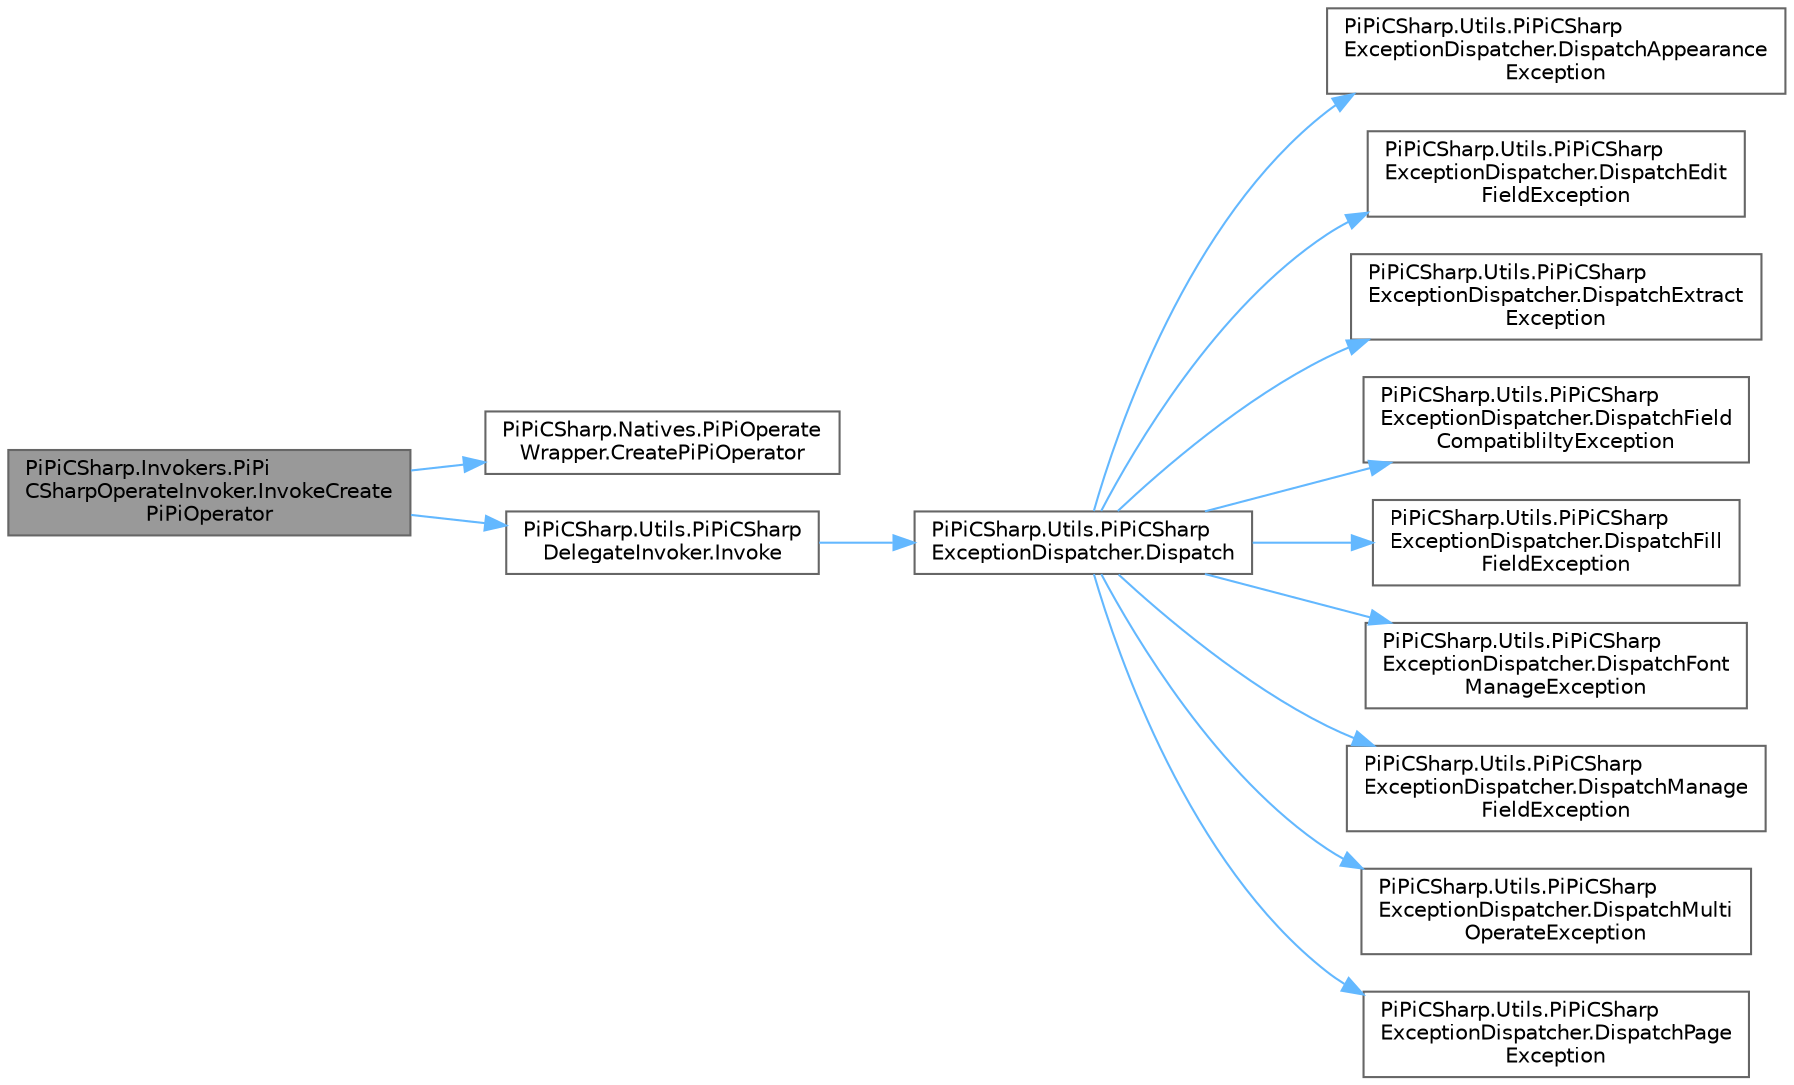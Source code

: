 digraph "PiPiCSharp.Invokers.PiPiCSharpOperateInvoker.InvokeCreatePiPiOperator"
{
 // LATEX_PDF_SIZE
  bgcolor="transparent";
  edge [fontname=Helvetica,fontsize=10,labelfontname=Helvetica,labelfontsize=10];
  node [fontname=Helvetica,fontsize=10,shape=box,height=0.2,width=0.4];
  rankdir="LR";
  Node1 [id="Node000001",label="PiPiCSharp.Invokers.PiPi\lCSharpOperateInvoker.InvokeCreate\lPiPiOperator",height=0.2,width=0.4,color="gray40", fillcolor="grey60", style="filled", fontcolor="black",tooltip="Invoke PiPiOperateWrapper CreatePiPiOperator."];
  Node1 -> Node2 [id="edge1_Node000001_Node000002",color="steelblue1",style="solid",tooltip=" "];
  Node2 [id="Node000002",label="PiPiCSharp.Natives.PiPiOperate\lWrapper.CreatePiPiOperator",height=0.2,width=0.4,color="grey40", fillcolor="white", style="filled",URL="$class_pi_pi_c_sharp_1_1_natives_1_1_pi_pi_operate_wrapper.html#a355290198a48eb1719e6be32e310bdf5",tooltip="Invoke c++ PiPiOperator constructor."];
  Node1 -> Node3 [id="edge2_Node000001_Node000003",color="steelblue1",style="solid",tooltip=" "];
  Node3 [id="Node000003",label="PiPiCSharp.Utils.PiPiCSharp\lDelegateInvoker.Invoke",height=0.2,width=0.4,color="grey40", fillcolor="white", style="filled",URL="$class_pi_pi_c_sharp_1_1_utils_1_1_pi_pi_c_sharp_delegate_invoker.html#ad3921b774f5d75070100abbcf4f76a82",tooltip="Invoke void result delegate."];
  Node3 -> Node4 [id="edge3_Node000003_Node000004",color="steelblue1",style="solid",tooltip=" "];
  Node4 [id="Node000004",label="PiPiCSharp.Utils.PiPiCSharp\lExceptionDispatcher.Dispatch",height=0.2,width=0.4,color="grey40", fillcolor="white", style="filled",URL="$class_pi_pi_c_sharp_1_1_utils_1_1_pi_pi_c_sharp_exception_dispatcher.html#ad5697422873390eb29f024aecfa4c83b",tooltip="Dispatch error."];
  Node4 -> Node5 [id="edge4_Node000004_Node000005",color="steelblue1",style="solid",tooltip=" "];
  Node5 [id="Node000005",label="PiPiCSharp.Utils.PiPiCSharp\lExceptionDispatcher.DispatchAppearance\lException",height=0.2,width=0.4,color="grey40", fillcolor="white", style="filled",URL="$class_pi_pi_c_sharp_1_1_utils_1_1_pi_pi_c_sharp_exception_dispatcher.html#a2c7634b23ced92f6e6c66df9a9dab705",tooltip=" "];
  Node4 -> Node6 [id="edge5_Node000004_Node000006",color="steelblue1",style="solid",tooltip=" "];
  Node6 [id="Node000006",label="PiPiCSharp.Utils.PiPiCSharp\lExceptionDispatcher.DispatchEdit\lFieldException",height=0.2,width=0.4,color="grey40", fillcolor="white", style="filled",URL="$class_pi_pi_c_sharp_1_1_utils_1_1_pi_pi_c_sharp_exception_dispatcher.html#a7c1209bdb7b111101e306a2e0bc89fd4",tooltip=" "];
  Node4 -> Node7 [id="edge6_Node000004_Node000007",color="steelblue1",style="solid",tooltip=" "];
  Node7 [id="Node000007",label="PiPiCSharp.Utils.PiPiCSharp\lExceptionDispatcher.DispatchExtract\lException",height=0.2,width=0.4,color="grey40", fillcolor="white", style="filled",URL="$class_pi_pi_c_sharp_1_1_utils_1_1_pi_pi_c_sharp_exception_dispatcher.html#a0622451672b58d757f9cee402e4e5dba",tooltip=" "];
  Node4 -> Node8 [id="edge7_Node000004_Node000008",color="steelblue1",style="solid",tooltip=" "];
  Node8 [id="Node000008",label="PiPiCSharp.Utils.PiPiCSharp\lExceptionDispatcher.DispatchField\lCompatibliltyException",height=0.2,width=0.4,color="grey40", fillcolor="white", style="filled",URL="$class_pi_pi_c_sharp_1_1_utils_1_1_pi_pi_c_sharp_exception_dispatcher.html#a9b9f459891d74337bf6b9d324d199fa6",tooltip=" "];
  Node4 -> Node9 [id="edge8_Node000004_Node000009",color="steelblue1",style="solid",tooltip=" "];
  Node9 [id="Node000009",label="PiPiCSharp.Utils.PiPiCSharp\lExceptionDispatcher.DispatchFill\lFieldException",height=0.2,width=0.4,color="grey40", fillcolor="white", style="filled",URL="$class_pi_pi_c_sharp_1_1_utils_1_1_pi_pi_c_sharp_exception_dispatcher.html#ae120b053a83a156bd69e8a4375413262",tooltip=" "];
  Node4 -> Node10 [id="edge9_Node000004_Node000010",color="steelblue1",style="solid",tooltip=" "];
  Node10 [id="Node000010",label="PiPiCSharp.Utils.PiPiCSharp\lExceptionDispatcher.DispatchFont\lManageException",height=0.2,width=0.4,color="grey40", fillcolor="white", style="filled",URL="$class_pi_pi_c_sharp_1_1_utils_1_1_pi_pi_c_sharp_exception_dispatcher.html#ae79802a35d1471c68047ad5ff71fc48a",tooltip=" "];
  Node4 -> Node11 [id="edge10_Node000004_Node000011",color="steelblue1",style="solid",tooltip=" "];
  Node11 [id="Node000011",label="PiPiCSharp.Utils.PiPiCSharp\lExceptionDispatcher.DispatchManage\lFieldException",height=0.2,width=0.4,color="grey40", fillcolor="white", style="filled",URL="$class_pi_pi_c_sharp_1_1_utils_1_1_pi_pi_c_sharp_exception_dispatcher.html#a0cba829ec06501d335313fa318af6f0e",tooltip=" "];
  Node4 -> Node12 [id="edge11_Node000004_Node000012",color="steelblue1",style="solid",tooltip=" "];
  Node12 [id="Node000012",label="PiPiCSharp.Utils.PiPiCSharp\lExceptionDispatcher.DispatchMulti\lOperateException",height=0.2,width=0.4,color="grey40", fillcolor="white", style="filled",URL="$class_pi_pi_c_sharp_1_1_utils_1_1_pi_pi_c_sharp_exception_dispatcher.html#afd43c23502aa10e2c39db8b9c09cae07",tooltip=" "];
  Node4 -> Node13 [id="edge12_Node000004_Node000013",color="steelblue1",style="solid",tooltip=" "];
  Node13 [id="Node000013",label="PiPiCSharp.Utils.PiPiCSharp\lExceptionDispatcher.DispatchPage\lException",height=0.2,width=0.4,color="grey40", fillcolor="white", style="filled",URL="$class_pi_pi_c_sharp_1_1_utils_1_1_pi_pi_c_sharp_exception_dispatcher.html#a4b2db9c7c522de6b8f001e3681e0d5a4",tooltip=" "];
}
